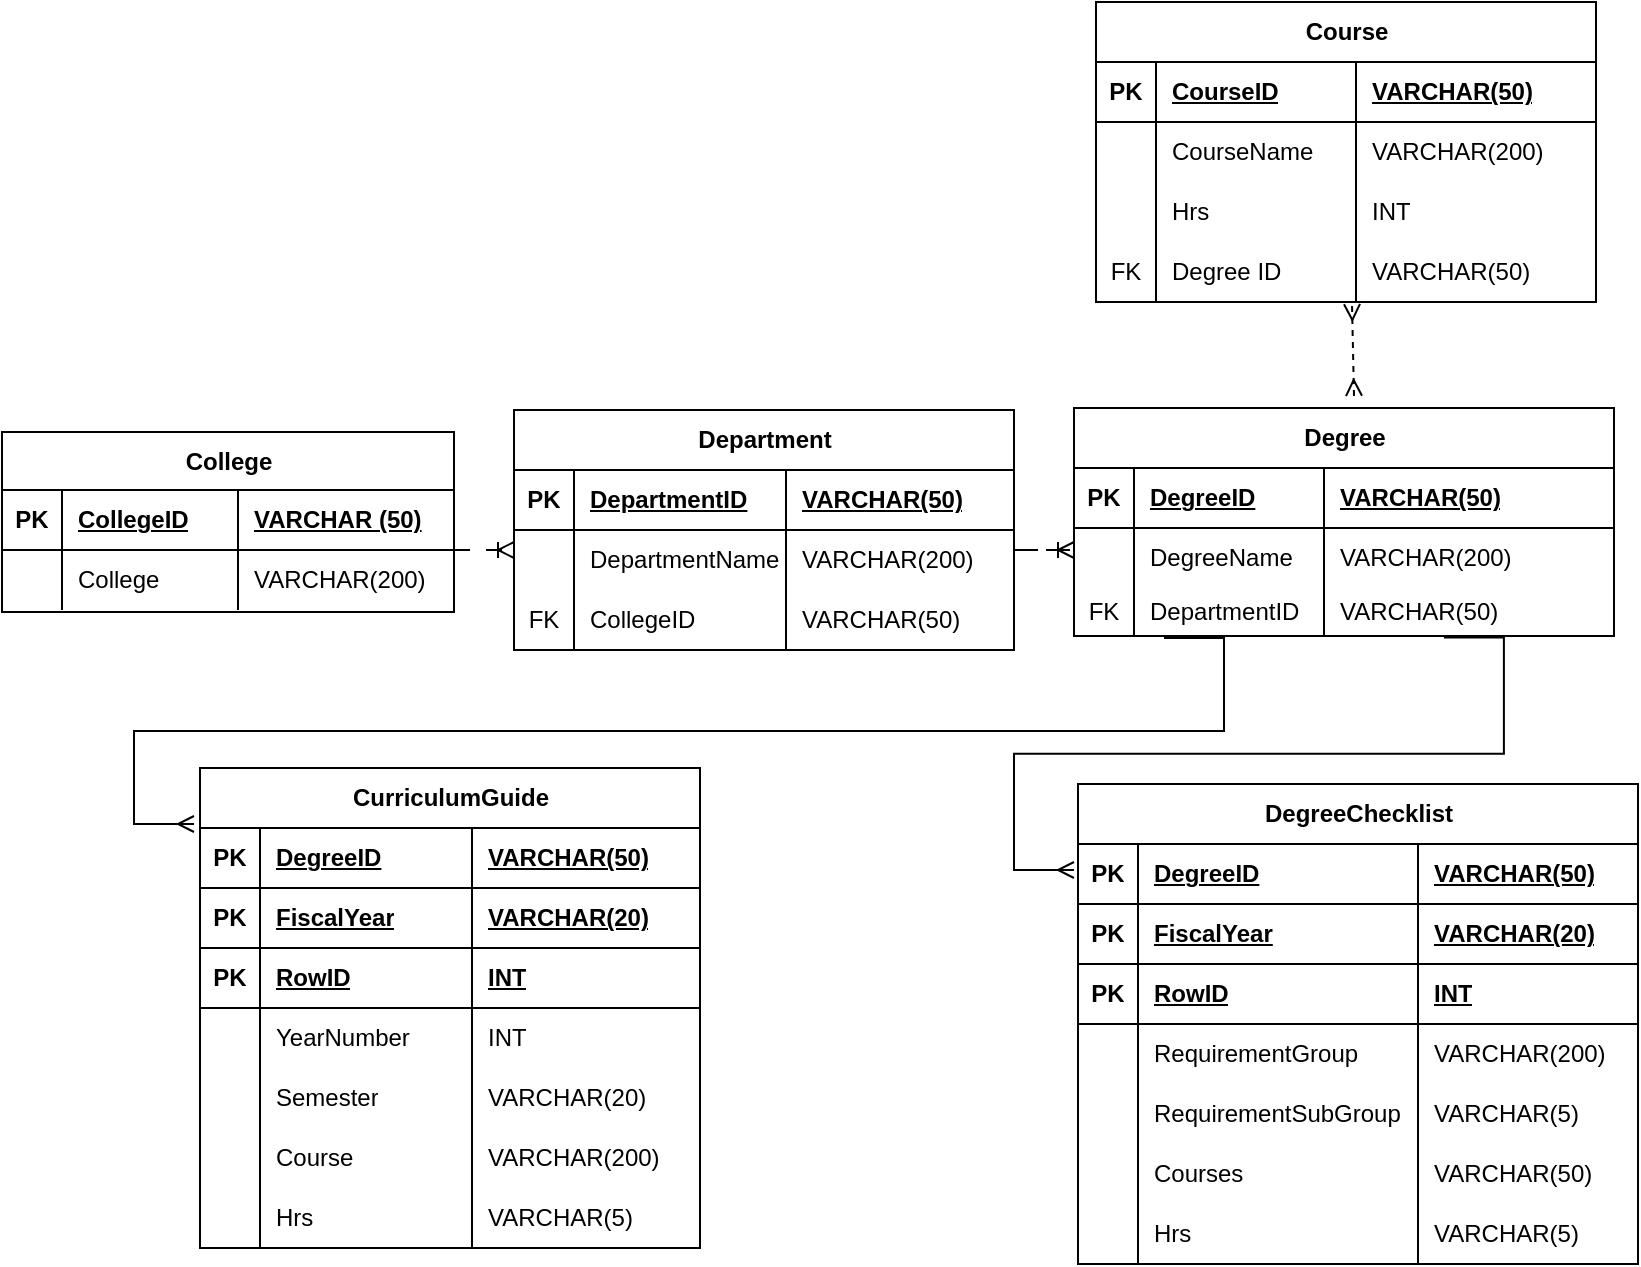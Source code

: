 <mxfile version="21.7.5" type="github">
  <diagram name="Page-1" id="1aFfv-kqg2xSCdPMXiKz">
    <mxGraphModel dx="1024" dy="560" grid="1" gridSize="10" guides="1" tooltips="1" connect="1" arrows="1" fold="1" page="1" pageScale="1" pageWidth="850" pageHeight="1100" math="0" shadow="0">
      <root>
        <mxCell id="0" />
        <mxCell id="1" parent="0" />
        <mxCell id="uFWBFVLbszyajZkZY1Q2-1" value="" style="fontSize=12;html=1;endArrow=ERoneToMany;rounded=0;entryX=0;entryY=0.5;entryDx=0;entryDy=0;dashed=1;dashPattern=8 8;" edge="1" parent="1">
          <mxGeometry width="100" height="100" relative="1" as="geometry">
            <mxPoint x="240" y="300" as="sourcePoint" />
            <mxPoint x="270" y="300" as="targetPoint" />
          </mxGeometry>
        </mxCell>
        <mxCell id="uFWBFVLbszyajZkZY1Q2-35" value="College" style="shape=table;startSize=29;container=1;collapsible=1;childLayout=tableLayout;fixedRows=1;rowLines=0;fontStyle=1;align=center;resizeLast=1;html=1;" vertex="1" parent="1">
          <mxGeometry x="14" y="241" width="226" height="90" as="geometry">
            <mxRectangle x="12" y="241" width="80" height="30" as="alternateBounds" />
          </mxGeometry>
        </mxCell>
        <mxCell id="uFWBFVLbszyajZkZY1Q2-36" value="" style="shape=tableRow;horizontal=0;startSize=0;swimlaneHead=0;swimlaneBody=0;fillColor=none;collapsible=0;dropTarget=0;points=[[0,0.5],[1,0.5]];portConstraint=eastwest;top=0;left=0;right=0;bottom=1;" vertex="1" parent="uFWBFVLbszyajZkZY1Q2-35">
          <mxGeometry y="29" width="226" height="30" as="geometry" />
        </mxCell>
        <mxCell id="uFWBFVLbszyajZkZY1Q2-37" value="PK" style="shape=partialRectangle;connectable=0;fillColor=none;top=0;left=0;bottom=0;right=0;fontStyle=1;overflow=hidden;whiteSpace=wrap;html=1;" vertex="1" parent="uFWBFVLbszyajZkZY1Q2-36">
          <mxGeometry width="30" height="30" as="geometry">
            <mxRectangle width="30" height="30" as="alternateBounds" />
          </mxGeometry>
        </mxCell>
        <mxCell id="uFWBFVLbszyajZkZY1Q2-38" value="CollegeID" style="shape=partialRectangle;connectable=0;fillColor=none;top=0;left=0;bottom=0;right=0;align=left;spacingLeft=6;fontStyle=5;overflow=hidden;whiteSpace=wrap;html=1;" vertex="1" parent="uFWBFVLbszyajZkZY1Q2-36">
          <mxGeometry x="30" width="88" height="30" as="geometry">
            <mxRectangle width="88" height="30" as="alternateBounds" />
          </mxGeometry>
        </mxCell>
        <mxCell id="uFWBFVLbszyajZkZY1Q2-104" value="VARCHAR (50)" style="shape=partialRectangle;connectable=0;fillColor=none;top=0;left=0;bottom=0;right=0;align=left;spacingLeft=6;fontStyle=5;overflow=hidden;whiteSpace=wrap;html=1;" vertex="1" parent="uFWBFVLbszyajZkZY1Q2-36">
          <mxGeometry x="118" width="108" height="30" as="geometry">
            <mxRectangle width="108" height="30" as="alternateBounds" />
          </mxGeometry>
        </mxCell>
        <mxCell id="uFWBFVLbszyajZkZY1Q2-39" value="" style="shape=tableRow;horizontal=0;startSize=0;swimlaneHead=0;swimlaneBody=0;fillColor=none;collapsible=0;dropTarget=0;points=[[0,0.5],[1,0.5]];portConstraint=eastwest;top=0;left=0;right=0;bottom=0;" vertex="1" parent="uFWBFVLbszyajZkZY1Q2-35">
          <mxGeometry y="59" width="226" height="30" as="geometry" />
        </mxCell>
        <mxCell id="uFWBFVLbszyajZkZY1Q2-40" value="" style="shape=partialRectangle;connectable=0;fillColor=none;top=0;left=0;bottom=0;right=0;editable=1;overflow=hidden;whiteSpace=wrap;html=1;" vertex="1" parent="uFWBFVLbszyajZkZY1Q2-39">
          <mxGeometry width="30" height="30" as="geometry">
            <mxRectangle width="30" height="30" as="alternateBounds" />
          </mxGeometry>
        </mxCell>
        <mxCell id="uFWBFVLbszyajZkZY1Q2-41" value="College" style="shape=partialRectangle;connectable=0;fillColor=none;top=0;left=0;bottom=0;right=0;align=left;spacingLeft=6;overflow=hidden;whiteSpace=wrap;html=1;" vertex="1" parent="uFWBFVLbszyajZkZY1Q2-39">
          <mxGeometry x="30" width="88" height="30" as="geometry">
            <mxRectangle width="88" height="30" as="alternateBounds" />
          </mxGeometry>
        </mxCell>
        <mxCell id="uFWBFVLbszyajZkZY1Q2-105" value="VARCHAR(200)" style="shape=partialRectangle;connectable=0;fillColor=none;top=0;left=0;bottom=0;right=0;align=left;spacingLeft=6;overflow=hidden;whiteSpace=wrap;html=1;" vertex="1" parent="uFWBFVLbszyajZkZY1Q2-39">
          <mxGeometry x="118" width="108" height="30" as="geometry">
            <mxRectangle width="108" height="30" as="alternateBounds" />
          </mxGeometry>
        </mxCell>
        <mxCell id="uFWBFVLbszyajZkZY1Q2-48" value="Department" style="shape=table;startSize=30;container=1;collapsible=1;childLayout=tableLayout;fixedRows=1;rowLines=0;fontStyle=1;align=center;resizeLast=1;html=1;" vertex="1" parent="1">
          <mxGeometry x="270" y="230" width="250" height="120" as="geometry">
            <mxRectangle x="332" y="226" width="110" height="30" as="alternateBounds" />
          </mxGeometry>
        </mxCell>
        <mxCell id="uFWBFVLbszyajZkZY1Q2-49" value="" style="shape=tableRow;horizontal=0;startSize=0;swimlaneHead=0;swimlaneBody=0;fillColor=none;collapsible=0;dropTarget=0;points=[[0,0.5],[1,0.5]];portConstraint=eastwest;top=0;left=0;right=0;bottom=1;" vertex="1" parent="uFWBFVLbszyajZkZY1Q2-48">
          <mxGeometry y="30" width="250" height="30" as="geometry" />
        </mxCell>
        <mxCell id="uFWBFVLbszyajZkZY1Q2-50" value="PK" style="shape=partialRectangle;connectable=0;fillColor=none;top=0;left=0;bottom=0;right=0;fontStyle=1;overflow=hidden;whiteSpace=wrap;html=1;" vertex="1" parent="uFWBFVLbszyajZkZY1Q2-49">
          <mxGeometry width="30" height="30" as="geometry">
            <mxRectangle width="30" height="30" as="alternateBounds" />
          </mxGeometry>
        </mxCell>
        <mxCell id="uFWBFVLbszyajZkZY1Q2-51" value="DepartmentID" style="shape=partialRectangle;connectable=0;fillColor=none;top=0;left=0;bottom=0;right=0;align=left;spacingLeft=6;fontStyle=5;overflow=hidden;whiteSpace=wrap;html=1;" vertex="1" parent="uFWBFVLbszyajZkZY1Q2-49">
          <mxGeometry x="30" width="106" height="30" as="geometry">
            <mxRectangle width="106" height="30" as="alternateBounds" />
          </mxGeometry>
        </mxCell>
        <mxCell id="uFWBFVLbszyajZkZY1Q2-106" value="VARCHAR(50)" style="shape=partialRectangle;connectable=0;fillColor=none;top=0;left=0;bottom=0;right=0;align=left;spacingLeft=6;fontStyle=5;overflow=hidden;whiteSpace=wrap;html=1;" vertex="1" parent="uFWBFVLbszyajZkZY1Q2-49">
          <mxGeometry x="136" width="114" height="30" as="geometry">
            <mxRectangle width="114" height="30" as="alternateBounds" />
          </mxGeometry>
        </mxCell>
        <mxCell id="uFWBFVLbszyajZkZY1Q2-52" value="" style="shape=tableRow;horizontal=0;startSize=0;swimlaneHead=0;swimlaneBody=0;fillColor=none;collapsible=0;dropTarget=0;points=[[0,0.5],[1,0.5]];portConstraint=eastwest;top=0;left=0;right=0;bottom=0;" vertex="1" parent="uFWBFVLbszyajZkZY1Q2-48">
          <mxGeometry y="60" width="250" height="30" as="geometry" />
        </mxCell>
        <mxCell id="uFWBFVLbszyajZkZY1Q2-53" value="" style="shape=partialRectangle;connectable=0;fillColor=none;top=0;left=0;bottom=0;right=0;editable=1;overflow=hidden;whiteSpace=wrap;html=1;" vertex="1" parent="uFWBFVLbszyajZkZY1Q2-52">
          <mxGeometry width="30" height="30" as="geometry">
            <mxRectangle width="30" height="30" as="alternateBounds" />
          </mxGeometry>
        </mxCell>
        <mxCell id="uFWBFVLbszyajZkZY1Q2-54" value="DepartmentName" style="shape=partialRectangle;connectable=0;fillColor=none;top=0;left=0;bottom=0;right=0;align=left;spacingLeft=6;overflow=hidden;whiteSpace=wrap;html=1;" vertex="1" parent="uFWBFVLbszyajZkZY1Q2-52">
          <mxGeometry x="30" width="106" height="30" as="geometry">
            <mxRectangle width="106" height="30" as="alternateBounds" />
          </mxGeometry>
        </mxCell>
        <mxCell id="uFWBFVLbszyajZkZY1Q2-107" value="VARCHAR(200)" style="shape=partialRectangle;connectable=0;fillColor=none;top=0;left=0;bottom=0;right=0;align=left;spacingLeft=6;overflow=hidden;whiteSpace=wrap;html=1;" vertex="1" parent="uFWBFVLbszyajZkZY1Q2-52">
          <mxGeometry x="136" width="114" height="30" as="geometry">
            <mxRectangle width="114" height="30" as="alternateBounds" />
          </mxGeometry>
        </mxCell>
        <mxCell id="uFWBFVLbszyajZkZY1Q2-55" value="" style="shape=tableRow;horizontal=0;startSize=0;swimlaneHead=0;swimlaneBody=0;fillColor=none;collapsible=0;dropTarget=0;points=[[0,0.5],[1,0.5]];portConstraint=eastwest;top=0;left=0;right=0;bottom=0;" vertex="1" parent="uFWBFVLbszyajZkZY1Q2-48">
          <mxGeometry y="90" width="250" height="30" as="geometry" />
        </mxCell>
        <mxCell id="uFWBFVLbszyajZkZY1Q2-56" value="FK" style="shape=partialRectangle;connectable=0;fillColor=none;top=0;left=0;bottom=0;right=0;editable=1;overflow=hidden;whiteSpace=wrap;html=1;" vertex="1" parent="uFWBFVLbszyajZkZY1Q2-55">
          <mxGeometry width="30" height="30" as="geometry">
            <mxRectangle width="30" height="30" as="alternateBounds" />
          </mxGeometry>
        </mxCell>
        <mxCell id="uFWBFVLbszyajZkZY1Q2-57" value="CollegeID" style="shape=partialRectangle;connectable=0;fillColor=none;top=0;left=0;bottom=0;right=0;align=left;spacingLeft=6;overflow=hidden;whiteSpace=wrap;html=1;" vertex="1" parent="uFWBFVLbszyajZkZY1Q2-55">
          <mxGeometry x="30" width="106" height="30" as="geometry">
            <mxRectangle width="106" height="30" as="alternateBounds" />
          </mxGeometry>
        </mxCell>
        <mxCell id="uFWBFVLbszyajZkZY1Q2-108" value="VARCHAR(50)" style="shape=partialRectangle;connectable=0;fillColor=none;top=0;left=0;bottom=0;right=0;align=left;spacingLeft=6;overflow=hidden;whiteSpace=wrap;html=1;" vertex="1" parent="uFWBFVLbszyajZkZY1Q2-55">
          <mxGeometry x="136" width="114" height="30" as="geometry">
            <mxRectangle width="114" height="30" as="alternateBounds" />
          </mxGeometry>
        </mxCell>
        <mxCell id="uFWBFVLbszyajZkZY1Q2-62" value="Degree" style="shape=table;startSize=30;container=1;collapsible=1;childLayout=tableLayout;fixedRows=1;rowLines=0;fontStyle=1;align=center;resizeLast=1;html=1;" vertex="1" parent="1">
          <mxGeometry x="550" y="229" width="270" height="114" as="geometry" />
        </mxCell>
        <mxCell id="uFWBFVLbszyajZkZY1Q2-63" value="" style="shape=tableRow;horizontal=0;startSize=0;swimlaneHead=0;swimlaneBody=0;fillColor=none;collapsible=0;dropTarget=0;points=[[0,0.5],[1,0.5]];portConstraint=eastwest;top=0;left=0;right=0;bottom=1;" vertex="1" parent="uFWBFVLbszyajZkZY1Q2-62">
          <mxGeometry y="30" width="270" height="30" as="geometry" />
        </mxCell>
        <mxCell id="uFWBFVLbszyajZkZY1Q2-64" value="PK" style="shape=partialRectangle;connectable=0;fillColor=none;top=0;left=0;bottom=0;right=0;fontStyle=1;overflow=hidden;whiteSpace=wrap;html=1;" vertex="1" parent="uFWBFVLbszyajZkZY1Q2-63">
          <mxGeometry width="30" height="30" as="geometry">
            <mxRectangle width="30" height="30" as="alternateBounds" />
          </mxGeometry>
        </mxCell>
        <mxCell id="uFWBFVLbszyajZkZY1Q2-65" value="DegreeID" style="shape=partialRectangle;connectable=0;fillColor=none;top=0;left=0;bottom=0;right=0;align=left;spacingLeft=6;fontStyle=5;overflow=hidden;whiteSpace=wrap;html=1;" vertex="1" parent="uFWBFVLbszyajZkZY1Q2-63">
          <mxGeometry x="30" width="95" height="30" as="geometry">
            <mxRectangle width="95" height="30" as="alternateBounds" />
          </mxGeometry>
        </mxCell>
        <mxCell id="uFWBFVLbszyajZkZY1Q2-113" value="VARCHAR(50)" style="shape=partialRectangle;connectable=0;fillColor=none;top=0;left=0;bottom=0;right=0;align=left;spacingLeft=6;fontStyle=5;overflow=hidden;whiteSpace=wrap;html=1;" vertex="1" parent="uFWBFVLbszyajZkZY1Q2-63">
          <mxGeometry x="125" width="145" height="30" as="geometry">
            <mxRectangle width="145" height="30" as="alternateBounds" />
          </mxGeometry>
        </mxCell>
        <mxCell id="uFWBFVLbszyajZkZY1Q2-66" value="" style="shape=tableRow;horizontal=0;startSize=0;swimlaneHead=0;swimlaneBody=0;fillColor=none;collapsible=0;dropTarget=0;points=[[0,0.5],[1,0.5]];portConstraint=eastwest;top=0;left=0;right=0;bottom=0;" vertex="1" parent="uFWBFVLbszyajZkZY1Q2-62">
          <mxGeometry y="60" width="270" height="30" as="geometry" />
        </mxCell>
        <mxCell id="uFWBFVLbszyajZkZY1Q2-67" value="" style="shape=partialRectangle;connectable=0;fillColor=none;top=0;left=0;bottom=0;right=0;editable=1;overflow=hidden;whiteSpace=wrap;html=1;" vertex="1" parent="uFWBFVLbszyajZkZY1Q2-66">
          <mxGeometry width="30" height="30" as="geometry">
            <mxRectangle width="30" height="30" as="alternateBounds" />
          </mxGeometry>
        </mxCell>
        <mxCell id="uFWBFVLbszyajZkZY1Q2-68" value="DegreeName" style="shape=partialRectangle;connectable=0;fillColor=none;top=0;left=0;bottom=0;right=0;align=left;spacingLeft=6;overflow=hidden;whiteSpace=wrap;html=1;" vertex="1" parent="uFWBFVLbszyajZkZY1Q2-66">
          <mxGeometry x="30" width="95" height="30" as="geometry">
            <mxRectangle width="95" height="30" as="alternateBounds" />
          </mxGeometry>
        </mxCell>
        <mxCell id="uFWBFVLbszyajZkZY1Q2-114" value="VARCHAR(200)" style="shape=partialRectangle;connectable=0;fillColor=none;top=0;left=0;bottom=0;right=0;align=left;spacingLeft=6;overflow=hidden;whiteSpace=wrap;html=1;" vertex="1" parent="uFWBFVLbszyajZkZY1Q2-66">
          <mxGeometry x="125" width="145" height="30" as="geometry">
            <mxRectangle width="145" height="30" as="alternateBounds" />
          </mxGeometry>
        </mxCell>
        <mxCell id="uFWBFVLbszyajZkZY1Q2-72" value="" style="shape=tableRow;horizontal=0;startSize=0;swimlaneHead=0;swimlaneBody=0;fillColor=none;collapsible=0;dropTarget=0;points=[[0,0.5],[1,0.5]];portConstraint=eastwest;top=0;left=0;right=0;bottom=0;" vertex="1" parent="uFWBFVLbszyajZkZY1Q2-62">
          <mxGeometry y="90" width="270" height="24" as="geometry" />
        </mxCell>
        <mxCell id="uFWBFVLbszyajZkZY1Q2-73" value="FK" style="shape=partialRectangle;connectable=0;fillColor=none;top=0;left=0;bottom=0;right=0;editable=1;overflow=hidden;whiteSpace=wrap;html=1;" vertex="1" parent="uFWBFVLbszyajZkZY1Q2-72">
          <mxGeometry width="30" height="24" as="geometry">
            <mxRectangle width="30" height="24" as="alternateBounds" />
          </mxGeometry>
        </mxCell>
        <mxCell id="uFWBFVLbszyajZkZY1Q2-74" value="DepartmentID" style="shape=partialRectangle;connectable=0;fillColor=none;top=0;left=0;bottom=0;right=0;align=left;spacingLeft=6;overflow=hidden;whiteSpace=wrap;html=1;" vertex="1" parent="uFWBFVLbszyajZkZY1Q2-72">
          <mxGeometry x="30" width="95" height="24" as="geometry">
            <mxRectangle width="95" height="24" as="alternateBounds" />
          </mxGeometry>
        </mxCell>
        <mxCell id="uFWBFVLbszyajZkZY1Q2-116" value="VARCHAR(50)" style="shape=partialRectangle;connectable=0;fillColor=none;top=0;left=0;bottom=0;right=0;align=left;spacingLeft=6;overflow=hidden;whiteSpace=wrap;html=1;" vertex="1" parent="uFWBFVLbszyajZkZY1Q2-72">
          <mxGeometry x="125" width="145" height="24" as="geometry">
            <mxRectangle width="145" height="24" as="alternateBounds" />
          </mxGeometry>
        </mxCell>
        <mxCell id="uFWBFVLbszyajZkZY1Q2-75" value="Course" style="shape=table;startSize=30;container=1;collapsible=1;childLayout=tableLayout;fixedRows=1;rowLines=0;fontStyle=1;align=center;resizeLast=1;html=1;" vertex="1" parent="1">
          <mxGeometry x="561" y="26" width="250" height="150" as="geometry" />
        </mxCell>
        <mxCell id="uFWBFVLbszyajZkZY1Q2-76" value="" style="shape=tableRow;horizontal=0;startSize=0;swimlaneHead=0;swimlaneBody=0;fillColor=none;collapsible=0;dropTarget=0;points=[[0,0.5],[1,0.5]];portConstraint=eastwest;top=0;left=0;right=0;bottom=1;" vertex="1" parent="uFWBFVLbszyajZkZY1Q2-75">
          <mxGeometry y="30" width="250" height="30" as="geometry" />
        </mxCell>
        <mxCell id="uFWBFVLbszyajZkZY1Q2-77" value="PK" style="shape=partialRectangle;connectable=0;fillColor=none;top=0;left=0;bottom=0;right=0;fontStyle=1;overflow=hidden;whiteSpace=wrap;html=1;" vertex="1" parent="uFWBFVLbszyajZkZY1Q2-76">
          <mxGeometry width="30" height="30" as="geometry">
            <mxRectangle width="30" height="30" as="alternateBounds" />
          </mxGeometry>
        </mxCell>
        <mxCell id="uFWBFVLbszyajZkZY1Q2-78" value="CourseID" style="shape=partialRectangle;connectable=0;fillColor=none;top=0;left=0;bottom=0;right=0;align=left;spacingLeft=6;fontStyle=5;overflow=hidden;whiteSpace=wrap;html=1;" vertex="1" parent="uFWBFVLbszyajZkZY1Q2-76">
          <mxGeometry x="30" width="100" height="30" as="geometry">
            <mxRectangle width="100" height="30" as="alternateBounds" />
          </mxGeometry>
        </mxCell>
        <mxCell id="uFWBFVLbszyajZkZY1Q2-109" value="VARCHAR(50)" style="shape=partialRectangle;connectable=0;fillColor=none;top=0;left=0;bottom=0;right=0;align=left;spacingLeft=6;fontStyle=5;overflow=hidden;whiteSpace=wrap;html=1;" vertex="1" parent="uFWBFVLbszyajZkZY1Q2-76">
          <mxGeometry x="130" width="120" height="30" as="geometry">
            <mxRectangle width="120" height="30" as="alternateBounds" />
          </mxGeometry>
        </mxCell>
        <mxCell id="uFWBFVLbszyajZkZY1Q2-79" value="" style="shape=tableRow;horizontal=0;startSize=0;swimlaneHead=0;swimlaneBody=0;fillColor=none;collapsible=0;dropTarget=0;points=[[0,0.5],[1,0.5]];portConstraint=eastwest;top=0;left=0;right=0;bottom=0;" vertex="1" parent="uFWBFVLbszyajZkZY1Q2-75">
          <mxGeometry y="60" width="250" height="30" as="geometry" />
        </mxCell>
        <mxCell id="uFWBFVLbszyajZkZY1Q2-80" value="" style="shape=partialRectangle;connectable=0;fillColor=none;top=0;left=0;bottom=0;right=0;editable=1;overflow=hidden;whiteSpace=wrap;html=1;" vertex="1" parent="uFWBFVLbszyajZkZY1Q2-79">
          <mxGeometry width="30" height="30" as="geometry">
            <mxRectangle width="30" height="30" as="alternateBounds" />
          </mxGeometry>
        </mxCell>
        <mxCell id="uFWBFVLbszyajZkZY1Q2-81" value="CourseName" style="shape=partialRectangle;connectable=0;fillColor=none;top=0;left=0;bottom=0;right=0;align=left;spacingLeft=6;overflow=hidden;whiteSpace=wrap;html=1;" vertex="1" parent="uFWBFVLbszyajZkZY1Q2-79">
          <mxGeometry x="30" width="100" height="30" as="geometry">
            <mxRectangle width="100" height="30" as="alternateBounds" />
          </mxGeometry>
        </mxCell>
        <mxCell id="uFWBFVLbszyajZkZY1Q2-110" value="VARCHAR(200)" style="shape=partialRectangle;connectable=0;fillColor=none;top=0;left=0;bottom=0;right=0;align=left;spacingLeft=6;overflow=hidden;whiteSpace=wrap;html=1;" vertex="1" parent="uFWBFVLbszyajZkZY1Q2-79">
          <mxGeometry x="130" width="120" height="30" as="geometry">
            <mxRectangle width="120" height="30" as="alternateBounds" />
          </mxGeometry>
        </mxCell>
        <mxCell id="uFWBFVLbszyajZkZY1Q2-82" value="" style="shape=tableRow;horizontal=0;startSize=0;swimlaneHead=0;swimlaneBody=0;fillColor=none;collapsible=0;dropTarget=0;points=[[0,0.5],[1,0.5]];portConstraint=eastwest;top=0;left=0;right=0;bottom=0;" vertex="1" parent="uFWBFVLbszyajZkZY1Q2-75">
          <mxGeometry y="90" width="250" height="30" as="geometry" />
        </mxCell>
        <mxCell id="uFWBFVLbszyajZkZY1Q2-83" value="" style="shape=partialRectangle;connectable=0;fillColor=none;top=0;left=0;bottom=0;right=0;editable=1;overflow=hidden;whiteSpace=wrap;html=1;" vertex="1" parent="uFWBFVLbszyajZkZY1Q2-82">
          <mxGeometry width="30" height="30" as="geometry">
            <mxRectangle width="30" height="30" as="alternateBounds" />
          </mxGeometry>
        </mxCell>
        <mxCell id="uFWBFVLbszyajZkZY1Q2-84" value="Hrs" style="shape=partialRectangle;connectable=0;fillColor=none;top=0;left=0;bottom=0;right=0;align=left;spacingLeft=6;overflow=hidden;whiteSpace=wrap;html=1;" vertex="1" parent="uFWBFVLbszyajZkZY1Q2-82">
          <mxGeometry x="30" width="100" height="30" as="geometry">
            <mxRectangle width="100" height="30" as="alternateBounds" />
          </mxGeometry>
        </mxCell>
        <mxCell id="uFWBFVLbszyajZkZY1Q2-111" value="INT" style="shape=partialRectangle;connectable=0;fillColor=none;top=0;left=0;bottom=0;right=0;align=left;spacingLeft=6;overflow=hidden;whiteSpace=wrap;html=1;" vertex="1" parent="uFWBFVLbszyajZkZY1Q2-82">
          <mxGeometry x="130" width="120" height="30" as="geometry">
            <mxRectangle width="120" height="30" as="alternateBounds" />
          </mxGeometry>
        </mxCell>
        <mxCell id="uFWBFVLbszyajZkZY1Q2-145" style="shape=tableRow;horizontal=0;startSize=0;swimlaneHead=0;swimlaneBody=0;fillColor=none;collapsible=0;dropTarget=0;points=[[0,0.5],[1,0.5]];portConstraint=eastwest;top=0;left=0;right=0;bottom=0;" vertex="1" parent="uFWBFVLbszyajZkZY1Q2-75">
          <mxGeometry y="120" width="250" height="30" as="geometry" />
        </mxCell>
        <mxCell id="uFWBFVLbszyajZkZY1Q2-146" value="FK" style="shape=partialRectangle;connectable=0;fillColor=none;top=0;left=0;bottom=0;right=0;editable=1;overflow=hidden;whiteSpace=wrap;html=1;" vertex="1" parent="uFWBFVLbszyajZkZY1Q2-145">
          <mxGeometry width="30" height="30" as="geometry">
            <mxRectangle width="30" height="30" as="alternateBounds" />
          </mxGeometry>
        </mxCell>
        <mxCell id="uFWBFVLbszyajZkZY1Q2-147" value="Degree ID" style="shape=partialRectangle;connectable=0;fillColor=none;top=0;left=0;bottom=0;right=0;align=left;spacingLeft=6;overflow=hidden;whiteSpace=wrap;html=1;" vertex="1" parent="uFWBFVLbszyajZkZY1Q2-145">
          <mxGeometry x="30" width="100" height="30" as="geometry">
            <mxRectangle width="100" height="30" as="alternateBounds" />
          </mxGeometry>
        </mxCell>
        <mxCell id="uFWBFVLbszyajZkZY1Q2-148" value="VARCHAR(50)" style="shape=partialRectangle;connectable=0;fillColor=none;top=0;left=0;bottom=0;right=0;align=left;spacingLeft=6;overflow=hidden;whiteSpace=wrap;html=1;" vertex="1" parent="uFWBFVLbszyajZkZY1Q2-145">
          <mxGeometry x="130" width="120" height="30" as="geometry">
            <mxRectangle width="120" height="30" as="alternateBounds" />
          </mxGeometry>
        </mxCell>
        <mxCell id="uFWBFVLbszyajZkZY1Q2-118" value="" style="edgeStyle=entityRelationEdgeStyle;fontSize=12;html=1;endArrow=ERoneToMany;rounded=0;entryX=0;entryY=0.5;entryDx=0;entryDy=0;dashed=1;dashPattern=8 8;" edge="1" parent="1">
          <mxGeometry width="100" height="100" relative="1" as="geometry">
            <mxPoint x="520" y="300" as="sourcePoint" />
            <mxPoint x="550" y="300" as="targetPoint" />
            <Array as="points">
              <mxPoint x="557" y="300" />
              <mxPoint x="487" y="425" />
              <mxPoint x="487" y="465" />
              <mxPoint x="810" y="280" />
              <mxPoint x="567" y="205" />
              <mxPoint x="557" y="285" />
              <mxPoint x="520" y="423" />
              <mxPoint x="587" y="195" />
            </Array>
          </mxGeometry>
        </mxCell>
        <mxCell id="uFWBFVLbszyajZkZY1Q2-120" value="CurriculumGuide" style="shape=table;startSize=30;container=1;collapsible=1;childLayout=tableLayout;fixedRows=1;rowLines=0;fontStyle=1;align=center;resizeLast=1;html=1;" vertex="1" parent="1">
          <mxGeometry x="113" y="409" width="250" height="240" as="geometry">
            <mxRectangle x="332" y="226" width="110" height="30" as="alternateBounds" />
          </mxGeometry>
        </mxCell>
        <mxCell id="uFWBFVLbszyajZkZY1Q2-186" style="shape=tableRow;horizontal=0;startSize=0;swimlaneHead=0;swimlaneBody=0;fillColor=none;collapsible=0;dropTarget=0;points=[[0,0.5],[1,0.5]];portConstraint=eastwest;top=0;left=0;right=0;bottom=1;" vertex="1" parent="uFWBFVLbszyajZkZY1Q2-120">
          <mxGeometry y="30" width="250" height="30" as="geometry" />
        </mxCell>
        <mxCell id="uFWBFVLbszyajZkZY1Q2-187" value="PK" style="shape=partialRectangle;connectable=0;fillColor=none;top=0;left=0;bottom=0;right=0;fontStyle=1;overflow=hidden;whiteSpace=wrap;html=1;" vertex="1" parent="uFWBFVLbszyajZkZY1Q2-186">
          <mxGeometry width="30" height="30" as="geometry">
            <mxRectangle width="30" height="30" as="alternateBounds" />
          </mxGeometry>
        </mxCell>
        <mxCell id="uFWBFVLbszyajZkZY1Q2-188" value="DegreeID" style="shape=partialRectangle;connectable=0;fillColor=none;top=0;left=0;bottom=0;right=0;align=left;spacingLeft=6;fontStyle=5;overflow=hidden;whiteSpace=wrap;html=1;" vertex="1" parent="uFWBFVLbszyajZkZY1Q2-186">
          <mxGeometry x="30" width="106" height="30" as="geometry">
            <mxRectangle width="106" height="30" as="alternateBounds" />
          </mxGeometry>
        </mxCell>
        <mxCell id="uFWBFVLbszyajZkZY1Q2-189" value="VARCHAR(50)" style="shape=partialRectangle;connectable=0;fillColor=none;top=0;left=0;bottom=0;right=0;align=left;spacingLeft=6;fontStyle=5;overflow=hidden;whiteSpace=wrap;html=1;" vertex="1" parent="uFWBFVLbszyajZkZY1Q2-186">
          <mxGeometry x="136" width="114" height="30" as="geometry">
            <mxRectangle width="114" height="30" as="alternateBounds" />
          </mxGeometry>
        </mxCell>
        <mxCell id="uFWBFVLbszyajZkZY1Q2-121" value="" style="shape=tableRow;horizontal=0;startSize=0;swimlaneHead=0;swimlaneBody=0;fillColor=none;collapsible=0;dropTarget=0;points=[[0,0.5],[1,0.5]];portConstraint=eastwest;top=0;left=0;right=0;bottom=1;" vertex="1" parent="uFWBFVLbszyajZkZY1Q2-120">
          <mxGeometry y="60" width="250" height="30" as="geometry" />
        </mxCell>
        <mxCell id="uFWBFVLbszyajZkZY1Q2-122" value="PK" style="shape=partialRectangle;connectable=0;fillColor=none;top=0;left=0;bottom=0;right=0;fontStyle=1;overflow=hidden;whiteSpace=wrap;html=1;" vertex="1" parent="uFWBFVLbszyajZkZY1Q2-121">
          <mxGeometry width="30" height="30" as="geometry">
            <mxRectangle width="30" height="30" as="alternateBounds" />
          </mxGeometry>
        </mxCell>
        <mxCell id="uFWBFVLbszyajZkZY1Q2-123" value="FiscalYear" style="shape=partialRectangle;connectable=0;fillColor=none;top=0;left=0;bottom=0;right=0;align=left;spacingLeft=6;fontStyle=5;overflow=hidden;whiteSpace=wrap;html=1;" vertex="1" parent="uFWBFVLbszyajZkZY1Q2-121">
          <mxGeometry x="30" width="106" height="30" as="geometry">
            <mxRectangle width="106" height="30" as="alternateBounds" />
          </mxGeometry>
        </mxCell>
        <mxCell id="uFWBFVLbszyajZkZY1Q2-124" value="VARCHAR(20)" style="shape=partialRectangle;connectable=0;fillColor=none;top=0;left=0;bottom=0;right=0;align=left;spacingLeft=6;fontStyle=5;overflow=hidden;whiteSpace=wrap;html=1;" vertex="1" parent="uFWBFVLbszyajZkZY1Q2-121">
          <mxGeometry x="136" width="114" height="30" as="geometry">
            <mxRectangle width="114" height="30" as="alternateBounds" />
          </mxGeometry>
        </mxCell>
        <mxCell id="uFWBFVLbszyajZkZY1Q2-190" style="shape=tableRow;horizontal=0;startSize=0;swimlaneHead=0;swimlaneBody=0;fillColor=none;collapsible=0;dropTarget=0;points=[[0,0.5],[1,0.5]];portConstraint=eastwest;top=0;left=0;right=0;bottom=1;" vertex="1" parent="uFWBFVLbszyajZkZY1Q2-120">
          <mxGeometry y="90" width="250" height="30" as="geometry" />
        </mxCell>
        <mxCell id="uFWBFVLbszyajZkZY1Q2-191" value="PK" style="shape=partialRectangle;connectable=0;fillColor=none;top=0;left=0;bottom=0;right=0;fontStyle=1;overflow=hidden;whiteSpace=wrap;html=1;" vertex="1" parent="uFWBFVLbszyajZkZY1Q2-190">
          <mxGeometry width="30" height="30" as="geometry">
            <mxRectangle width="30" height="30" as="alternateBounds" />
          </mxGeometry>
        </mxCell>
        <mxCell id="uFWBFVLbszyajZkZY1Q2-192" value="RowID" style="shape=partialRectangle;connectable=0;fillColor=none;top=0;left=0;bottom=0;right=0;align=left;spacingLeft=6;fontStyle=5;overflow=hidden;whiteSpace=wrap;html=1;" vertex="1" parent="uFWBFVLbszyajZkZY1Q2-190">
          <mxGeometry x="30" width="106" height="30" as="geometry">
            <mxRectangle width="106" height="30" as="alternateBounds" />
          </mxGeometry>
        </mxCell>
        <mxCell id="uFWBFVLbszyajZkZY1Q2-193" value="INT" style="shape=partialRectangle;connectable=0;fillColor=none;top=0;left=0;bottom=0;right=0;align=left;spacingLeft=6;fontStyle=5;overflow=hidden;whiteSpace=wrap;html=1;" vertex="1" parent="uFWBFVLbszyajZkZY1Q2-190">
          <mxGeometry x="136" width="114" height="30" as="geometry">
            <mxRectangle width="114" height="30" as="alternateBounds" />
          </mxGeometry>
        </mxCell>
        <mxCell id="uFWBFVLbszyajZkZY1Q2-182" style="shape=tableRow;horizontal=0;startSize=0;swimlaneHead=0;swimlaneBody=0;fillColor=none;collapsible=0;dropTarget=0;points=[[0,0.5],[1,0.5]];portConstraint=eastwest;top=0;left=0;right=0;bottom=0;" vertex="1" parent="uFWBFVLbszyajZkZY1Q2-120">
          <mxGeometry y="120" width="250" height="30" as="geometry" />
        </mxCell>
        <mxCell id="uFWBFVLbszyajZkZY1Q2-183" style="shape=partialRectangle;connectable=0;fillColor=none;top=0;left=0;bottom=0;right=0;editable=1;overflow=hidden;whiteSpace=wrap;html=1;" vertex="1" parent="uFWBFVLbszyajZkZY1Q2-182">
          <mxGeometry width="30" height="30" as="geometry">
            <mxRectangle width="30" height="30" as="alternateBounds" />
          </mxGeometry>
        </mxCell>
        <mxCell id="uFWBFVLbszyajZkZY1Q2-184" value="YearNumber" style="shape=partialRectangle;connectable=0;fillColor=none;top=0;left=0;bottom=0;right=0;align=left;spacingLeft=6;overflow=hidden;whiteSpace=wrap;html=1;" vertex="1" parent="uFWBFVLbszyajZkZY1Q2-182">
          <mxGeometry x="30" width="106" height="30" as="geometry">
            <mxRectangle width="106" height="30" as="alternateBounds" />
          </mxGeometry>
        </mxCell>
        <mxCell id="uFWBFVLbszyajZkZY1Q2-185" value="INT" style="shape=partialRectangle;connectable=0;fillColor=none;top=0;left=0;bottom=0;right=0;align=left;spacingLeft=6;overflow=hidden;whiteSpace=wrap;html=1;" vertex="1" parent="uFWBFVLbszyajZkZY1Q2-182">
          <mxGeometry x="136" width="114" height="30" as="geometry">
            <mxRectangle width="114" height="30" as="alternateBounds" />
          </mxGeometry>
        </mxCell>
        <mxCell id="uFWBFVLbszyajZkZY1Q2-178" style="shape=tableRow;horizontal=0;startSize=0;swimlaneHead=0;swimlaneBody=0;fillColor=none;collapsible=0;dropTarget=0;points=[[0,0.5],[1,0.5]];portConstraint=eastwest;top=0;left=0;right=0;bottom=0;" vertex="1" parent="uFWBFVLbszyajZkZY1Q2-120">
          <mxGeometry y="150" width="250" height="30" as="geometry" />
        </mxCell>
        <mxCell id="uFWBFVLbszyajZkZY1Q2-179" style="shape=partialRectangle;connectable=0;fillColor=none;top=0;left=0;bottom=0;right=0;editable=1;overflow=hidden;whiteSpace=wrap;html=1;" vertex="1" parent="uFWBFVLbszyajZkZY1Q2-178">
          <mxGeometry width="30" height="30" as="geometry">
            <mxRectangle width="30" height="30" as="alternateBounds" />
          </mxGeometry>
        </mxCell>
        <mxCell id="uFWBFVLbszyajZkZY1Q2-180" value="Semester" style="shape=partialRectangle;connectable=0;fillColor=none;top=0;left=0;bottom=0;right=0;align=left;spacingLeft=6;overflow=hidden;whiteSpace=wrap;html=1;" vertex="1" parent="uFWBFVLbszyajZkZY1Q2-178">
          <mxGeometry x="30" width="106" height="30" as="geometry">
            <mxRectangle width="106" height="30" as="alternateBounds" />
          </mxGeometry>
        </mxCell>
        <mxCell id="uFWBFVLbszyajZkZY1Q2-181" value="VARCHAR(20)" style="shape=partialRectangle;connectable=0;fillColor=none;top=0;left=0;bottom=0;right=0;align=left;spacingLeft=6;overflow=hidden;whiteSpace=wrap;html=1;" vertex="1" parent="uFWBFVLbszyajZkZY1Q2-178">
          <mxGeometry x="136" width="114" height="30" as="geometry">
            <mxRectangle width="114" height="30" as="alternateBounds" />
          </mxGeometry>
        </mxCell>
        <mxCell id="uFWBFVLbszyajZkZY1Q2-125" value="" style="shape=tableRow;horizontal=0;startSize=0;swimlaneHead=0;swimlaneBody=0;fillColor=none;collapsible=0;dropTarget=0;points=[[0,0.5],[1,0.5]];portConstraint=eastwest;top=0;left=0;right=0;bottom=0;" vertex="1" parent="uFWBFVLbszyajZkZY1Q2-120">
          <mxGeometry y="180" width="250" height="30" as="geometry" />
        </mxCell>
        <mxCell id="uFWBFVLbszyajZkZY1Q2-126" value="" style="shape=partialRectangle;connectable=0;fillColor=none;top=0;left=0;bottom=0;right=0;editable=1;overflow=hidden;whiteSpace=wrap;html=1;" vertex="1" parent="uFWBFVLbszyajZkZY1Q2-125">
          <mxGeometry width="30" height="30" as="geometry">
            <mxRectangle width="30" height="30" as="alternateBounds" />
          </mxGeometry>
        </mxCell>
        <mxCell id="uFWBFVLbszyajZkZY1Q2-127" value="Course" style="shape=partialRectangle;connectable=0;fillColor=none;top=0;left=0;bottom=0;right=0;align=left;spacingLeft=6;overflow=hidden;whiteSpace=wrap;html=1;" vertex="1" parent="uFWBFVLbszyajZkZY1Q2-125">
          <mxGeometry x="30" width="106" height="30" as="geometry">
            <mxRectangle width="106" height="30" as="alternateBounds" />
          </mxGeometry>
        </mxCell>
        <mxCell id="uFWBFVLbszyajZkZY1Q2-128" value="VARCHAR(200)" style="shape=partialRectangle;connectable=0;fillColor=none;top=0;left=0;bottom=0;right=0;align=left;spacingLeft=6;overflow=hidden;whiteSpace=wrap;html=1;" vertex="1" parent="uFWBFVLbszyajZkZY1Q2-125">
          <mxGeometry x="136" width="114" height="30" as="geometry">
            <mxRectangle width="114" height="30" as="alternateBounds" />
          </mxGeometry>
        </mxCell>
        <mxCell id="uFWBFVLbszyajZkZY1Q2-129" value="" style="shape=tableRow;horizontal=0;startSize=0;swimlaneHead=0;swimlaneBody=0;fillColor=none;collapsible=0;dropTarget=0;points=[[0,0.5],[1,0.5]];portConstraint=eastwest;top=0;left=0;right=0;bottom=0;" vertex="1" parent="uFWBFVLbszyajZkZY1Q2-120">
          <mxGeometry y="210" width="250" height="30" as="geometry" />
        </mxCell>
        <mxCell id="uFWBFVLbszyajZkZY1Q2-130" value="" style="shape=partialRectangle;connectable=0;fillColor=none;top=0;left=0;bottom=0;right=0;editable=1;overflow=hidden;whiteSpace=wrap;html=1;" vertex="1" parent="uFWBFVLbszyajZkZY1Q2-129">
          <mxGeometry width="30" height="30" as="geometry">
            <mxRectangle width="30" height="30" as="alternateBounds" />
          </mxGeometry>
        </mxCell>
        <mxCell id="uFWBFVLbszyajZkZY1Q2-131" value="Hrs" style="shape=partialRectangle;connectable=0;fillColor=none;top=0;left=0;bottom=0;right=0;align=left;spacingLeft=6;overflow=hidden;whiteSpace=wrap;html=1;" vertex="1" parent="uFWBFVLbszyajZkZY1Q2-129">
          <mxGeometry x="30" width="106" height="30" as="geometry">
            <mxRectangle width="106" height="30" as="alternateBounds" />
          </mxGeometry>
        </mxCell>
        <mxCell id="uFWBFVLbszyajZkZY1Q2-132" value="VARCHAR(5)" style="shape=partialRectangle;connectable=0;fillColor=none;top=0;left=0;bottom=0;right=0;align=left;spacingLeft=6;overflow=hidden;whiteSpace=wrap;html=1;" vertex="1" parent="uFWBFVLbszyajZkZY1Q2-129">
          <mxGeometry x="136" width="114" height="30" as="geometry">
            <mxRectangle width="114" height="30" as="alternateBounds" />
          </mxGeometry>
        </mxCell>
        <mxCell id="uFWBFVLbszyajZkZY1Q2-153" value="DegreeChecklist" style="shape=table;startSize=30;container=1;collapsible=1;childLayout=tableLayout;fixedRows=1;rowLines=0;fontStyle=1;align=center;resizeLast=1;html=1;" vertex="1" parent="1">
          <mxGeometry x="552" y="417" width="280" height="240" as="geometry">
            <mxRectangle x="332" y="226" width="110" height="30" as="alternateBounds" />
          </mxGeometry>
        </mxCell>
        <mxCell id="uFWBFVLbszyajZkZY1Q2-154" value="" style="shape=tableRow;horizontal=0;startSize=0;swimlaneHead=0;swimlaneBody=0;fillColor=none;collapsible=0;dropTarget=0;points=[[0,0.5],[1,0.5]];portConstraint=eastwest;top=0;left=0;right=0;bottom=1;" vertex="1" parent="uFWBFVLbszyajZkZY1Q2-153">
          <mxGeometry y="30" width="280" height="30" as="geometry" />
        </mxCell>
        <mxCell id="uFWBFVLbszyajZkZY1Q2-155" value="PK" style="shape=partialRectangle;connectable=0;fillColor=none;top=0;left=0;bottom=0;right=0;fontStyle=1;overflow=hidden;whiteSpace=wrap;html=1;" vertex="1" parent="uFWBFVLbszyajZkZY1Q2-154">
          <mxGeometry width="30" height="30" as="geometry">
            <mxRectangle width="30" height="30" as="alternateBounds" />
          </mxGeometry>
        </mxCell>
        <mxCell id="uFWBFVLbszyajZkZY1Q2-156" value="DegreeID" style="shape=partialRectangle;connectable=0;fillColor=none;top=0;left=0;bottom=0;right=0;align=left;spacingLeft=6;fontStyle=5;overflow=hidden;whiteSpace=wrap;html=1;" vertex="1" parent="uFWBFVLbszyajZkZY1Q2-154">
          <mxGeometry x="30" width="140" height="30" as="geometry">
            <mxRectangle width="140" height="30" as="alternateBounds" />
          </mxGeometry>
        </mxCell>
        <mxCell id="uFWBFVLbszyajZkZY1Q2-157" value="VARCHAR(50)" style="shape=partialRectangle;connectable=0;fillColor=none;top=0;left=0;bottom=0;right=0;align=left;spacingLeft=6;fontStyle=5;overflow=hidden;whiteSpace=wrap;html=1;" vertex="1" parent="uFWBFVLbszyajZkZY1Q2-154">
          <mxGeometry x="170" width="110" height="30" as="geometry">
            <mxRectangle width="110" height="30" as="alternateBounds" />
          </mxGeometry>
        </mxCell>
        <mxCell id="uFWBFVLbszyajZkZY1Q2-194" style="shape=tableRow;horizontal=0;startSize=0;swimlaneHead=0;swimlaneBody=0;fillColor=none;collapsible=0;dropTarget=0;points=[[0,0.5],[1,0.5]];portConstraint=eastwest;top=0;left=0;right=0;bottom=1;" vertex="1" parent="uFWBFVLbszyajZkZY1Q2-153">
          <mxGeometry y="60" width="280" height="30" as="geometry" />
        </mxCell>
        <mxCell id="uFWBFVLbszyajZkZY1Q2-195" value="PK" style="shape=partialRectangle;connectable=0;fillColor=none;top=0;left=0;bottom=0;right=0;fontStyle=1;overflow=hidden;whiteSpace=wrap;html=1;" vertex="1" parent="uFWBFVLbszyajZkZY1Q2-194">
          <mxGeometry width="30" height="30" as="geometry">
            <mxRectangle width="30" height="30" as="alternateBounds" />
          </mxGeometry>
        </mxCell>
        <mxCell id="uFWBFVLbszyajZkZY1Q2-196" value="FiscalYear&lt;span style=&quot;white-space: pre;&quot;&gt;&#x9;&lt;/span&gt;" style="shape=partialRectangle;connectable=0;fillColor=none;top=0;left=0;bottom=0;right=0;align=left;spacingLeft=6;fontStyle=5;overflow=hidden;whiteSpace=wrap;html=1;" vertex="1" parent="uFWBFVLbszyajZkZY1Q2-194">
          <mxGeometry x="30" width="140" height="30" as="geometry">
            <mxRectangle width="140" height="30" as="alternateBounds" />
          </mxGeometry>
        </mxCell>
        <mxCell id="uFWBFVLbszyajZkZY1Q2-197" value="VARCHAR(20)" style="shape=partialRectangle;connectable=0;fillColor=none;top=0;left=0;bottom=0;right=0;align=left;spacingLeft=6;fontStyle=5;overflow=hidden;whiteSpace=wrap;html=1;" vertex="1" parent="uFWBFVLbszyajZkZY1Q2-194">
          <mxGeometry x="170" width="110" height="30" as="geometry">
            <mxRectangle width="110" height="30" as="alternateBounds" />
          </mxGeometry>
        </mxCell>
        <mxCell id="uFWBFVLbszyajZkZY1Q2-198" style="shape=tableRow;horizontal=0;startSize=0;swimlaneHead=0;swimlaneBody=0;fillColor=none;collapsible=0;dropTarget=0;points=[[0,0.5],[1,0.5]];portConstraint=eastwest;top=0;left=0;right=0;bottom=1;" vertex="1" parent="uFWBFVLbszyajZkZY1Q2-153">
          <mxGeometry y="90" width="280" height="30" as="geometry" />
        </mxCell>
        <mxCell id="uFWBFVLbszyajZkZY1Q2-199" value="PK" style="shape=partialRectangle;connectable=0;fillColor=none;top=0;left=0;bottom=0;right=0;fontStyle=1;overflow=hidden;whiteSpace=wrap;html=1;" vertex="1" parent="uFWBFVLbszyajZkZY1Q2-198">
          <mxGeometry width="30" height="30" as="geometry">
            <mxRectangle width="30" height="30" as="alternateBounds" />
          </mxGeometry>
        </mxCell>
        <mxCell id="uFWBFVLbszyajZkZY1Q2-200" value="RowID" style="shape=partialRectangle;connectable=0;fillColor=none;top=0;left=0;bottom=0;right=0;align=left;spacingLeft=6;fontStyle=5;overflow=hidden;whiteSpace=wrap;html=1;" vertex="1" parent="uFWBFVLbszyajZkZY1Q2-198">
          <mxGeometry x="30" width="140" height="30" as="geometry">
            <mxRectangle width="140" height="30" as="alternateBounds" />
          </mxGeometry>
        </mxCell>
        <mxCell id="uFWBFVLbszyajZkZY1Q2-201" value="INT" style="shape=partialRectangle;connectable=0;fillColor=none;top=0;left=0;bottom=0;right=0;align=left;spacingLeft=6;fontStyle=5;overflow=hidden;whiteSpace=wrap;html=1;" vertex="1" parent="uFWBFVLbszyajZkZY1Q2-198">
          <mxGeometry x="170" width="110" height="30" as="geometry">
            <mxRectangle width="110" height="30" as="alternateBounds" />
          </mxGeometry>
        </mxCell>
        <mxCell id="uFWBFVLbszyajZkZY1Q2-158" value="" style="shape=tableRow;horizontal=0;startSize=0;swimlaneHead=0;swimlaneBody=0;fillColor=none;collapsible=0;dropTarget=0;points=[[0,0.5],[1,0.5]];portConstraint=eastwest;top=0;left=0;right=0;bottom=0;" vertex="1" parent="uFWBFVLbszyajZkZY1Q2-153">
          <mxGeometry y="120" width="280" height="30" as="geometry" />
        </mxCell>
        <mxCell id="uFWBFVLbszyajZkZY1Q2-159" value="" style="shape=partialRectangle;connectable=0;fillColor=none;top=0;left=0;bottom=0;right=0;editable=1;overflow=hidden;whiteSpace=wrap;html=1;" vertex="1" parent="uFWBFVLbszyajZkZY1Q2-158">
          <mxGeometry width="30" height="30" as="geometry">
            <mxRectangle width="30" height="30" as="alternateBounds" />
          </mxGeometry>
        </mxCell>
        <mxCell id="uFWBFVLbszyajZkZY1Q2-160" value="RequirementGroup" style="shape=partialRectangle;connectable=0;fillColor=none;top=0;left=0;bottom=0;right=0;align=left;spacingLeft=6;overflow=hidden;whiteSpace=wrap;html=1;" vertex="1" parent="uFWBFVLbszyajZkZY1Q2-158">
          <mxGeometry x="30" width="140" height="30" as="geometry">
            <mxRectangle width="140" height="30" as="alternateBounds" />
          </mxGeometry>
        </mxCell>
        <mxCell id="uFWBFVLbszyajZkZY1Q2-161" value="VARCHAR(200)" style="shape=partialRectangle;connectable=0;fillColor=none;top=0;left=0;bottom=0;right=0;align=left;spacingLeft=6;overflow=hidden;whiteSpace=wrap;html=1;" vertex="1" parent="uFWBFVLbszyajZkZY1Q2-158">
          <mxGeometry x="170" width="110" height="30" as="geometry">
            <mxRectangle width="110" height="30" as="alternateBounds" />
          </mxGeometry>
        </mxCell>
        <mxCell id="uFWBFVLbszyajZkZY1Q2-162" value="" style="shape=tableRow;horizontal=0;startSize=0;swimlaneHead=0;swimlaneBody=0;fillColor=none;collapsible=0;dropTarget=0;points=[[0,0.5],[1,0.5]];portConstraint=eastwest;top=0;left=0;right=0;bottom=0;" vertex="1" parent="uFWBFVLbszyajZkZY1Q2-153">
          <mxGeometry y="150" width="280" height="30" as="geometry" />
        </mxCell>
        <mxCell id="uFWBFVLbszyajZkZY1Q2-163" value="" style="shape=partialRectangle;connectable=0;fillColor=none;top=0;left=0;bottom=0;right=0;editable=1;overflow=hidden;whiteSpace=wrap;html=1;" vertex="1" parent="uFWBFVLbszyajZkZY1Q2-162">
          <mxGeometry width="30" height="30" as="geometry">
            <mxRectangle width="30" height="30" as="alternateBounds" />
          </mxGeometry>
        </mxCell>
        <mxCell id="uFWBFVLbszyajZkZY1Q2-164" value="RequirementSubGroup" style="shape=partialRectangle;connectable=0;fillColor=none;top=0;left=0;bottom=0;right=0;align=left;spacingLeft=6;overflow=hidden;whiteSpace=wrap;html=1;" vertex="1" parent="uFWBFVLbszyajZkZY1Q2-162">
          <mxGeometry x="30" width="140" height="30" as="geometry">
            <mxRectangle width="140" height="30" as="alternateBounds" />
          </mxGeometry>
        </mxCell>
        <mxCell id="uFWBFVLbszyajZkZY1Q2-165" value="VARCHAR(5)" style="shape=partialRectangle;connectable=0;fillColor=none;top=0;left=0;bottom=0;right=0;align=left;spacingLeft=6;overflow=hidden;whiteSpace=wrap;html=1;" vertex="1" parent="uFWBFVLbszyajZkZY1Q2-162">
          <mxGeometry x="170" width="110" height="30" as="geometry">
            <mxRectangle width="110" height="30" as="alternateBounds" />
          </mxGeometry>
        </mxCell>
        <mxCell id="uFWBFVLbszyajZkZY1Q2-166" style="shape=tableRow;horizontal=0;startSize=0;swimlaneHead=0;swimlaneBody=0;fillColor=none;collapsible=0;dropTarget=0;points=[[0,0.5],[1,0.5]];portConstraint=eastwest;top=0;left=0;right=0;bottom=0;" vertex="1" parent="uFWBFVLbszyajZkZY1Q2-153">
          <mxGeometry y="180" width="280" height="30" as="geometry" />
        </mxCell>
        <mxCell id="uFWBFVLbszyajZkZY1Q2-167" style="shape=partialRectangle;connectable=0;fillColor=none;top=0;left=0;bottom=0;right=0;editable=1;overflow=hidden;whiteSpace=wrap;html=1;" vertex="1" parent="uFWBFVLbszyajZkZY1Q2-166">
          <mxGeometry width="30" height="30" as="geometry">
            <mxRectangle width="30" height="30" as="alternateBounds" />
          </mxGeometry>
        </mxCell>
        <mxCell id="uFWBFVLbszyajZkZY1Q2-168" value="Courses" style="shape=partialRectangle;connectable=0;fillColor=none;top=0;left=0;bottom=0;right=0;align=left;spacingLeft=6;overflow=hidden;whiteSpace=wrap;html=1;" vertex="1" parent="uFWBFVLbszyajZkZY1Q2-166">
          <mxGeometry x="30" width="140" height="30" as="geometry">
            <mxRectangle width="140" height="30" as="alternateBounds" />
          </mxGeometry>
        </mxCell>
        <mxCell id="uFWBFVLbszyajZkZY1Q2-169" value="VARCHAR(50)" style="shape=partialRectangle;connectable=0;fillColor=none;top=0;left=0;bottom=0;right=0;align=left;spacingLeft=6;overflow=hidden;whiteSpace=wrap;html=1;" vertex="1" parent="uFWBFVLbszyajZkZY1Q2-166">
          <mxGeometry x="170" width="110" height="30" as="geometry">
            <mxRectangle width="110" height="30" as="alternateBounds" />
          </mxGeometry>
        </mxCell>
        <mxCell id="uFWBFVLbszyajZkZY1Q2-170" style="shape=tableRow;horizontal=0;startSize=0;swimlaneHead=0;swimlaneBody=0;fillColor=none;collapsible=0;dropTarget=0;points=[[0,0.5],[1,0.5]];portConstraint=eastwest;top=0;left=0;right=0;bottom=0;" vertex="1" parent="uFWBFVLbszyajZkZY1Q2-153">
          <mxGeometry y="210" width="280" height="30" as="geometry" />
        </mxCell>
        <mxCell id="uFWBFVLbszyajZkZY1Q2-171" style="shape=partialRectangle;connectable=0;fillColor=none;top=0;left=0;bottom=0;right=0;editable=1;overflow=hidden;whiteSpace=wrap;html=1;" vertex="1" parent="uFWBFVLbszyajZkZY1Q2-170">
          <mxGeometry width="30" height="30" as="geometry">
            <mxRectangle width="30" height="30" as="alternateBounds" />
          </mxGeometry>
        </mxCell>
        <mxCell id="uFWBFVLbszyajZkZY1Q2-172" value="Hrs" style="shape=partialRectangle;connectable=0;fillColor=none;top=0;left=0;bottom=0;right=0;align=left;spacingLeft=6;overflow=hidden;whiteSpace=wrap;html=1;" vertex="1" parent="uFWBFVLbszyajZkZY1Q2-170">
          <mxGeometry x="30" width="140" height="30" as="geometry">
            <mxRectangle width="140" height="30" as="alternateBounds" />
          </mxGeometry>
        </mxCell>
        <mxCell id="uFWBFVLbszyajZkZY1Q2-173" value="VARCHAR(5)" style="shape=partialRectangle;connectable=0;fillColor=none;top=0;left=0;bottom=0;right=0;align=left;spacingLeft=6;overflow=hidden;whiteSpace=wrap;html=1;" vertex="1" parent="uFWBFVLbszyajZkZY1Q2-170">
          <mxGeometry x="170" width="110" height="30" as="geometry">
            <mxRectangle width="110" height="30" as="alternateBounds" />
          </mxGeometry>
        </mxCell>
        <mxCell id="uFWBFVLbszyajZkZY1Q2-202" value="" style="fontSize=12;html=1;endArrow=ERmany;startArrow=ERmany;rounded=0;entryX=0.512;entryY=1.167;entryDx=0;entryDy=0;entryPerimeter=0;dashed=1;" edge="1" parent="1">
          <mxGeometry width="100" height="100" relative="1" as="geometry">
            <mxPoint x="690" y="223" as="sourcePoint" />
            <mxPoint x="689" y="177.01" as="targetPoint" />
          </mxGeometry>
        </mxCell>
        <mxCell id="uFWBFVLbszyajZkZY1Q2-206" value="" style="edgeStyle=entityRelationEdgeStyle;fontSize=12;html=1;endArrow=ERmany;rounded=0;" edge="1" parent="1">
          <mxGeometry width="100" height="100" relative="1" as="geometry">
            <mxPoint x="595" y="344" as="sourcePoint" />
            <mxPoint x="110" y="437" as="targetPoint" />
            <Array as="points">
              <mxPoint x="625" y="350" />
              <mxPoint x="625" y="350" />
            </Array>
          </mxGeometry>
        </mxCell>
        <mxCell id="uFWBFVLbszyajZkZY1Q2-208" value="" style="edgeStyle=entityRelationEdgeStyle;fontSize=12;html=1;endArrow=ERmany;rounded=0;exitX=0.685;exitY=1.033;exitDx=0;exitDy=0;exitPerimeter=0;" edge="1" parent="1" source="uFWBFVLbszyajZkZY1Q2-72">
          <mxGeometry width="100" height="100" relative="1" as="geometry">
            <mxPoint x="370" y="400" as="sourcePoint" />
            <mxPoint x="550" y="460" as="targetPoint" />
          </mxGeometry>
        </mxCell>
      </root>
    </mxGraphModel>
  </diagram>
</mxfile>
